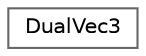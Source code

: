 digraph "Graphical Class Hierarchy"
{
 // LATEX_PDF_SIZE
  bgcolor="transparent";
  edge [fontname=Helvetica,fontsize=10,labelfontname=Helvetica,labelfontsize=10];
  node [fontname=Helvetica,fontsize=10,shape=box,height=0.2,width=0.4];
  rankdir="LR";
  Node0 [id="Node000000",label="DualVec3",height=0.2,width=0.4,color="grey40", fillcolor="white", style="filled",URL="$struct_dual_vec3.html",tooltip=" "];
}
